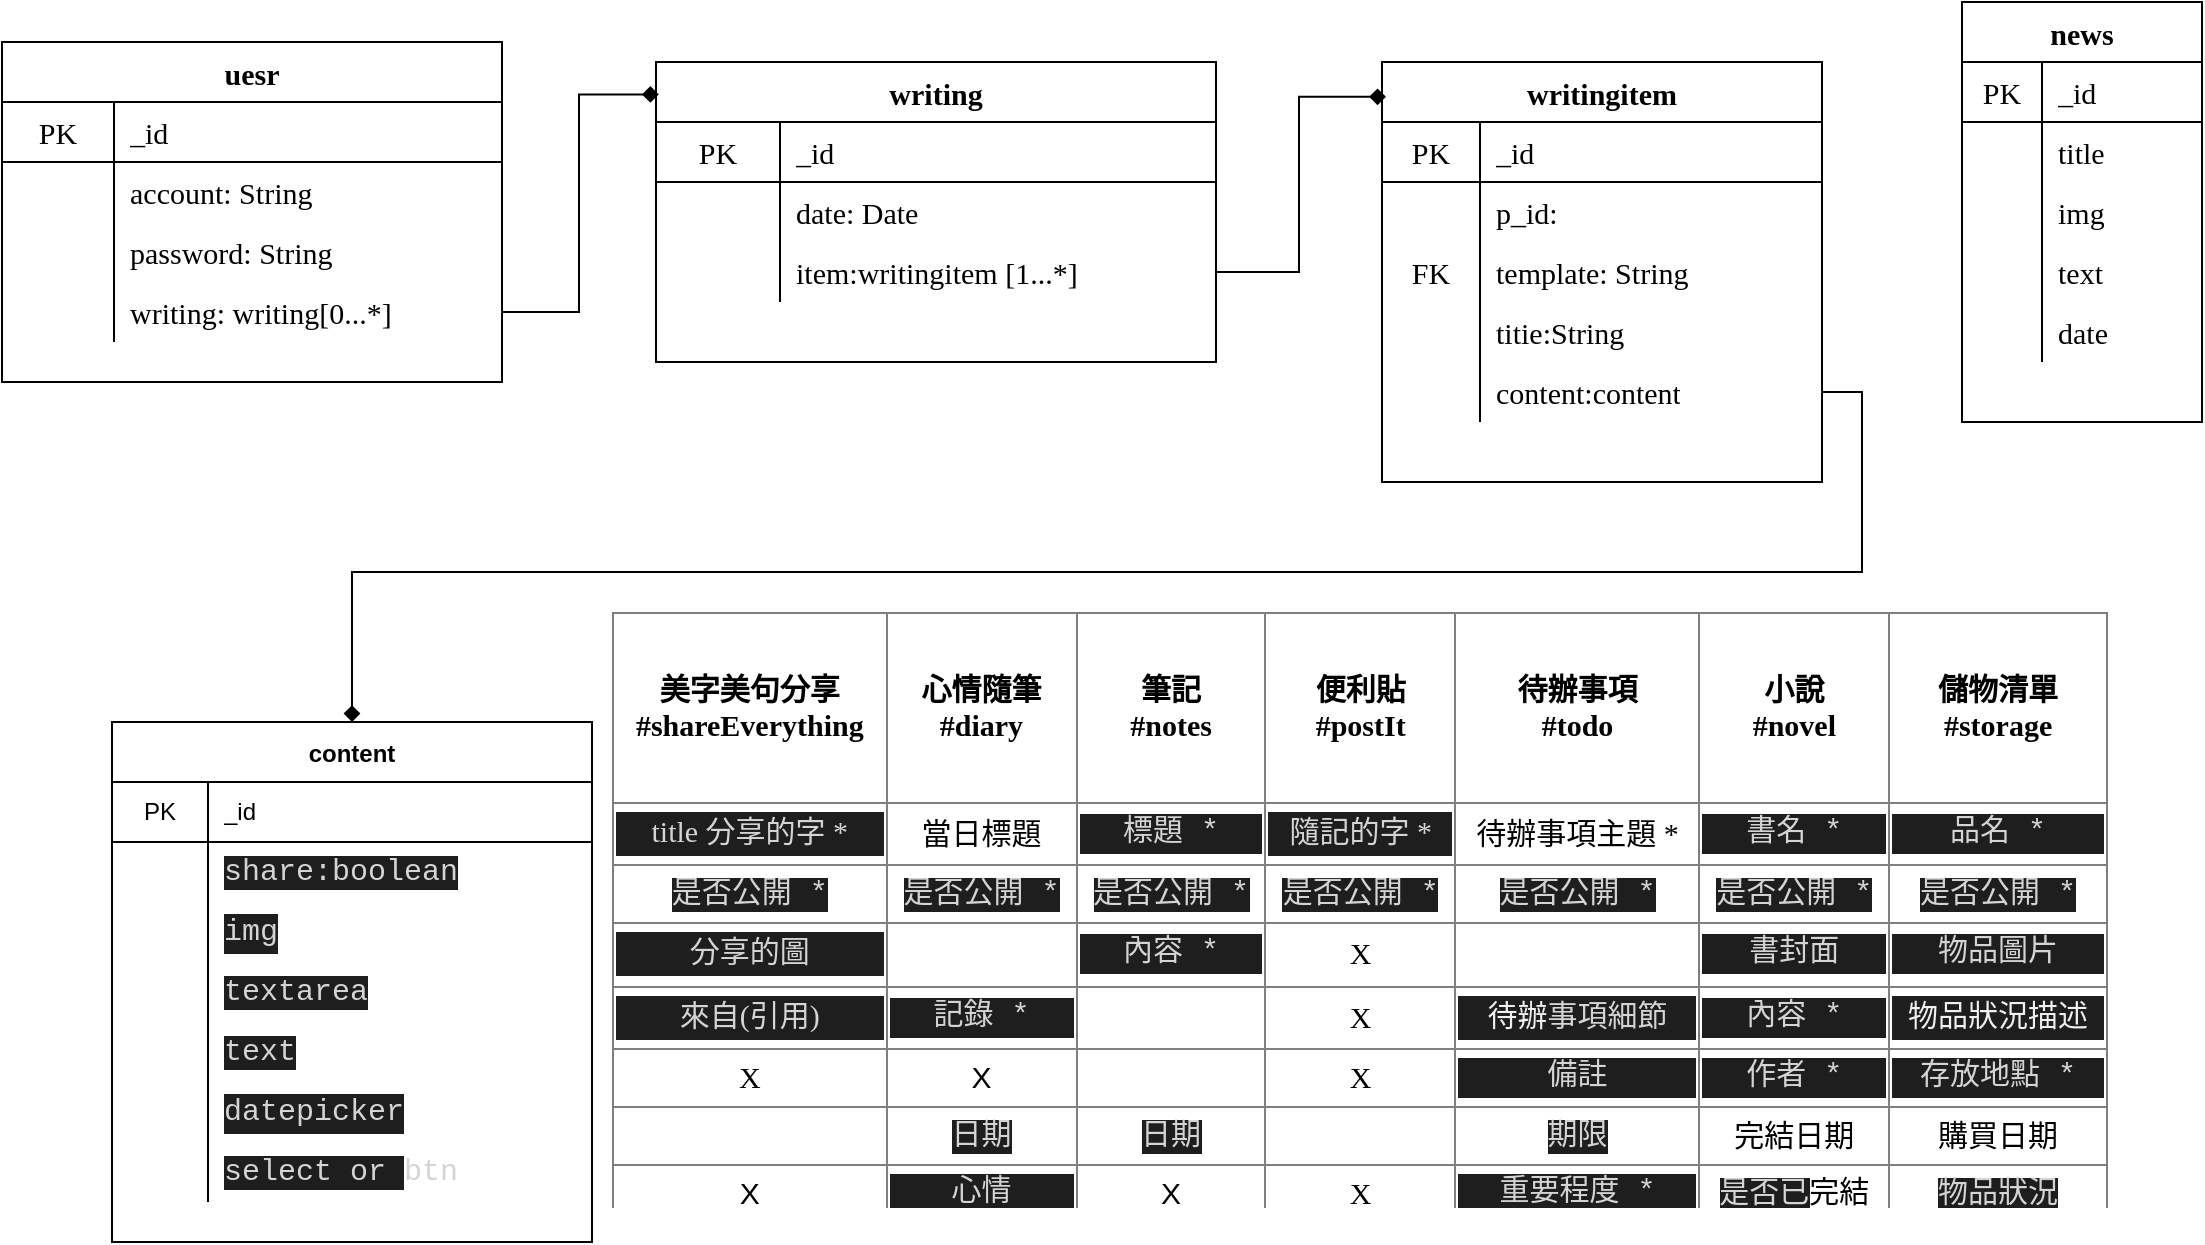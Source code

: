 <mxfile version="14.8.4" type="github"><diagram id="8VIJFU3JoXfJp88hNdMO" name="Page-1"><mxGraphModel dx="1600" dy="1213" grid="1" gridSize="10" guides="1" tooltips="1" connect="1" arrows="1" fold="1" page="1" pageScale="1" pageWidth="1169" pageHeight="827" math="0" shadow="0"><root><mxCell id="0"/><mxCell id="1" parent="0"/><mxCell id="MBYqdPuZh9vwk6nwRBUG-1" value="uesr" style="shape=table;startSize=30;container=1;collapsible=0;childLayout=tableLayout;fixedRows=1;rowLines=0;fontStyle=1;align=center;fontFamily=Verdana;fontSize=15;" vertex="1" parent="1"><mxGeometry x="35" y="130" width="250" height="170" as="geometry"/></mxCell><mxCell id="MBYqdPuZh9vwk6nwRBUG-2" value="" style="shape=partialRectangle;html=1;whiteSpace=wrap;collapsible=0;dropTarget=0;pointerEvents=0;fillColor=none;top=0;left=0;bottom=1;right=0;points=[[0,0.5],[1,0.5]];portConstraint=eastwest;fontFamily=Verdana;fontSize=15;" vertex="1" parent="MBYqdPuZh9vwk6nwRBUG-1"><mxGeometry y="30" width="250" height="30" as="geometry"/></mxCell><mxCell id="MBYqdPuZh9vwk6nwRBUG-3" value="PK" style="shape=partialRectangle;html=1;whiteSpace=wrap;connectable=0;fillColor=none;top=0;left=0;bottom=0;right=0;overflow=hidden;fontFamily=Verdana;fontSize=15;" vertex="1" parent="MBYqdPuZh9vwk6nwRBUG-2"><mxGeometry width="56" height="30" as="geometry"/></mxCell><mxCell id="MBYqdPuZh9vwk6nwRBUG-4" value="&lt;span style=&quot;text-align: center; font-size: 15px;&quot;&gt;_id&lt;/span&gt;" style="shape=partialRectangle;html=1;whiteSpace=wrap;connectable=0;fillColor=none;top=0;left=0;bottom=0;right=0;align=left;spacingLeft=6;overflow=hidden;fontFamily=Verdana;fontSize=15;" vertex="1" parent="MBYqdPuZh9vwk6nwRBUG-2"><mxGeometry x="56" width="194" height="30" as="geometry"/></mxCell><mxCell id="MBYqdPuZh9vwk6nwRBUG-5" value="" style="shape=partialRectangle;html=1;whiteSpace=wrap;collapsible=0;dropTarget=0;pointerEvents=0;fillColor=none;top=0;left=0;bottom=0;right=0;points=[[0,0.5],[1,0.5]];portConstraint=eastwest;fontFamily=Verdana;fontSize=15;" vertex="1" parent="MBYqdPuZh9vwk6nwRBUG-1"><mxGeometry y="60" width="250" height="30" as="geometry"/></mxCell><mxCell id="MBYqdPuZh9vwk6nwRBUG-6" value="" style="shape=partialRectangle;html=1;whiteSpace=wrap;connectable=0;fillColor=none;top=0;left=0;bottom=0;right=0;overflow=hidden;fontFamily=Verdana;fontSize=15;" vertex="1" parent="MBYqdPuZh9vwk6nwRBUG-5"><mxGeometry width="56" height="30" as="geometry"/></mxCell><mxCell id="MBYqdPuZh9vwk6nwRBUG-7" value="account: String" style="shape=partialRectangle;html=1;whiteSpace=wrap;connectable=0;fillColor=none;top=0;left=0;bottom=0;right=0;align=left;spacingLeft=6;overflow=hidden;fontFamily=Verdana;fontSize=15;" vertex="1" parent="MBYqdPuZh9vwk6nwRBUG-5"><mxGeometry x="56" width="194" height="30" as="geometry"/></mxCell><mxCell id="MBYqdPuZh9vwk6nwRBUG-8" value="" style="shape=partialRectangle;html=1;whiteSpace=wrap;collapsible=0;dropTarget=0;pointerEvents=0;fillColor=none;top=0;left=0;bottom=0;right=0;points=[[0,0.5],[1,0.5]];portConstraint=eastwest;fontFamily=Verdana;fontSize=15;" vertex="1" parent="MBYqdPuZh9vwk6nwRBUG-1"><mxGeometry y="90" width="250" height="30" as="geometry"/></mxCell><mxCell id="MBYqdPuZh9vwk6nwRBUG-9" value="" style="shape=partialRectangle;html=1;whiteSpace=wrap;connectable=0;fillColor=none;top=0;left=0;bottom=0;right=0;overflow=hidden;fontFamily=Verdana;fontSize=15;" vertex="1" parent="MBYqdPuZh9vwk6nwRBUG-8"><mxGeometry width="56" height="30" as="geometry"/></mxCell><mxCell id="MBYqdPuZh9vwk6nwRBUG-10" value="password: String" style="shape=partialRectangle;html=1;whiteSpace=wrap;connectable=0;fillColor=none;top=0;left=0;bottom=0;right=0;align=left;spacingLeft=6;overflow=hidden;fontFamily=Verdana;fontSize=15;" vertex="1" parent="MBYqdPuZh9vwk6nwRBUG-8"><mxGeometry x="56" width="194" height="30" as="geometry"/></mxCell><mxCell id="MBYqdPuZh9vwk6nwRBUG-11" style="shape=partialRectangle;html=1;whiteSpace=wrap;collapsible=0;dropTarget=0;pointerEvents=0;fillColor=none;top=0;left=0;bottom=0;right=0;points=[[0,0.5],[1,0.5]];portConstraint=eastwest;fontFamily=Verdana;fontSize=15;" vertex="1" parent="MBYqdPuZh9vwk6nwRBUG-1"><mxGeometry y="120" width="250" height="30" as="geometry"/></mxCell><mxCell id="MBYqdPuZh9vwk6nwRBUG-12" style="shape=partialRectangle;html=1;whiteSpace=wrap;connectable=0;fillColor=none;top=0;left=0;bottom=0;right=0;overflow=hidden;fontFamily=Verdana;fontSize=15;" vertex="1" parent="MBYqdPuZh9vwk6nwRBUG-11"><mxGeometry width="56" height="30" as="geometry"/></mxCell><mxCell id="MBYqdPuZh9vwk6nwRBUG-13" value="writing:&amp;nbsp;writing[0...*]" style="shape=partialRectangle;html=1;whiteSpace=wrap;connectable=0;fillColor=none;top=0;left=0;bottom=0;right=0;align=left;spacingLeft=6;overflow=hidden;fontFamily=Verdana;fontSize=15;" vertex="1" parent="MBYqdPuZh9vwk6nwRBUG-11"><mxGeometry x="56" width="194" height="30" as="geometry"/></mxCell><mxCell id="MBYqdPuZh9vwk6nwRBUG-14" value="news" style="shape=table;startSize=30;container=1;collapsible=0;childLayout=tableLayout;fixedRows=1;rowLines=0;fontStyle=1;align=center;fontFamily=Verdana;fontSize=15;" vertex="1" parent="1"><mxGeometry x="1015" y="110" width="120" height="210" as="geometry"/></mxCell><mxCell id="MBYqdPuZh9vwk6nwRBUG-15" value="" style="shape=partialRectangle;html=1;whiteSpace=wrap;collapsible=0;dropTarget=0;pointerEvents=0;fillColor=none;top=0;left=0;bottom=1;right=0;points=[[0,0.5],[1,0.5]];portConstraint=eastwest;fontFamily=Verdana;fontSize=15;" vertex="1" parent="MBYqdPuZh9vwk6nwRBUG-14"><mxGeometry y="30" width="120" height="30" as="geometry"/></mxCell><mxCell id="MBYqdPuZh9vwk6nwRBUG-16" value="PK" style="shape=partialRectangle;html=1;whiteSpace=wrap;connectable=0;fillColor=none;top=0;left=0;bottom=0;right=0;overflow=hidden;fontFamily=Verdana;fontSize=15;" vertex="1" parent="MBYqdPuZh9vwk6nwRBUG-15"><mxGeometry width="40" height="30" as="geometry"/></mxCell><mxCell id="MBYqdPuZh9vwk6nwRBUG-17" value="&lt;span style=&quot;text-align: center&quot;&gt;_id&lt;/span&gt;" style="shape=partialRectangle;html=1;whiteSpace=wrap;connectable=0;fillColor=none;top=0;left=0;bottom=0;right=0;align=left;spacingLeft=6;overflow=hidden;fontFamily=Verdana;fontSize=15;" vertex="1" parent="MBYqdPuZh9vwk6nwRBUG-15"><mxGeometry x="40" width="80" height="30" as="geometry"/></mxCell><mxCell id="MBYqdPuZh9vwk6nwRBUG-18" value="" style="shape=partialRectangle;html=1;whiteSpace=wrap;collapsible=0;dropTarget=0;pointerEvents=0;fillColor=none;top=0;left=0;bottom=0;right=0;points=[[0,0.5],[1,0.5]];portConstraint=eastwest;fontFamily=Verdana;fontSize=15;" vertex="1" parent="MBYqdPuZh9vwk6nwRBUG-14"><mxGeometry y="60" width="120" height="30" as="geometry"/></mxCell><mxCell id="MBYqdPuZh9vwk6nwRBUG-19" value="" style="shape=partialRectangle;html=1;whiteSpace=wrap;connectable=0;fillColor=none;top=0;left=0;bottom=0;right=0;overflow=hidden;fontFamily=Verdana;fontSize=15;" vertex="1" parent="MBYqdPuZh9vwk6nwRBUG-18"><mxGeometry width="40" height="30" as="geometry"/></mxCell><mxCell id="MBYqdPuZh9vwk6nwRBUG-20" value="title" style="shape=partialRectangle;html=1;whiteSpace=wrap;connectable=0;fillColor=none;top=0;left=0;bottom=0;right=0;align=left;spacingLeft=6;overflow=hidden;fontFamily=Verdana;fontSize=15;" vertex="1" parent="MBYqdPuZh9vwk6nwRBUG-18"><mxGeometry x="40" width="80" height="30" as="geometry"/></mxCell><mxCell id="MBYqdPuZh9vwk6nwRBUG-21" value="" style="shape=partialRectangle;html=1;whiteSpace=wrap;collapsible=0;dropTarget=0;pointerEvents=0;fillColor=none;top=0;left=0;bottom=0;right=0;points=[[0,0.5],[1,0.5]];portConstraint=eastwest;fontFamily=Verdana;fontSize=15;" vertex="1" parent="MBYqdPuZh9vwk6nwRBUG-14"><mxGeometry y="90" width="120" height="30" as="geometry"/></mxCell><mxCell id="MBYqdPuZh9vwk6nwRBUG-22" value="" style="shape=partialRectangle;html=1;whiteSpace=wrap;connectable=0;fillColor=none;top=0;left=0;bottom=0;right=0;overflow=hidden;fontFamily=Verdana;fontSize=15;" vertex="1" parent="MBYqdPuZh9vwk6nwRBUG-21"><mxGeometry width="40" height="30" as="geometry"/></mxCell><mxCell id="MBYqdPuZh9vwk6nwRBUG-23" value="img" style="shape=partialRectangle;html=1;whiteSpace=wrap;connectable=0;fillColor=none;top=0;left=0;bottom=0;right=0;align=left;spacingLeft=6;overflow=hidden;fontFamily=Verdana;fontSize=15;" vertex="1" parent="MBYqdPuZh9vwk6nwRBUG-21"><mxGeometry x="40" width="80" height="30" as="geometry"/></mxCell><mxCell id="MBYqdPuZh9vwk6nwRBUG-24" style="shape=partialRectangle;html=1;whiteSpace=wrap;collapsible=0;dropTarget=0;pointerEvents=0;fillColor=none;top=0;left=0;bottom=0;right=0;points=[[0,0.5],[1,0.5]];portConstraint=eastwest;fontFamily=Verdana;fontSize=15;" vertex="1" parent="MBYqdPuZh9vwk6nwRBUG-14"><mxGeometry y="120" width="120" height="30" as="geometry"/></mxCell><mxCell id="MBYqdPuZh9vwk6nwRBUG-25" style="shape=partialRectangle;html=1;whiteSpace=wrap;connectable=0;fillColor=none;top=0;left=0;bottom=0;right=0;overflow=hidden;fontFamily=Verdana;fontSize=15;" vertex="1" parent="MBYqdPuZh9vwk6nwRBUG-24"><mxGeometry width="40" height="30" as="geometry"/></mxCell><mxCell id="MBYqdPuZh9vwk6nwRBUG-26" value="text" style="shape=partialRectangle;html=1;whiteSpace=wrap;connectable=0;fillColor=none;top=0;left=0;bottom=0;right=0;align=left;spacingLeft=6;overflow=hidden;fontFamily=Verdana;fontSize=15;" vertex="1" parent="MBYqdPuZh9vwk6nwRBUG-24"><mxGeometry x="40" width="80" height="30" as="geometry"/></mxCell><mxCell id="MBYqdPuZh9vwk6nwRBUG-27" style="shape=partialRectangle;html=1;whiteSpace=wrap;collapsible=0;dropTarget=0;pointerEvents=0;fillColor=none;top=0;left=0;bottom=0;right=0;points=[[0,0.5],[1,0.5]];portConstraint=eastwest;fontFamily=Verdana;fontSize=15;" vertex="1" parent="MBYqdPuZh9vwk6nwRBUG-14"><mxGeometry y="150" width="120" height="30" as="geometry"/></mxCell><mxCell id="MBYqdPuZh9vwk6nwRBUG-28" style="shape=partialRectangle;html=1;whiteSpace=wrap;connectable=0;fillColor=none;top=0;left=0;bottom=0;right=0;overflow=hidden;fontFamily=Verdana;fontSize=15;" vertex="1" parent="MBYqdPuZh9vwk6nwRBUG-27"><mxGeometry width="40" height="30" as="geometry"/></mxCell><mxCell id="MBYqdPuZh9vwk6nwRBUG-29" value="date" style="shape=partialRectangle;html=1;whiteSpace=wrap;connectable=0;fillColor=none;top=0;left=0;bottom=0;right=0;align=left;spacingLeft=6;overflow=hidden;fontFamily=Verdana;fontSize=15;" vertex="1" parent="MBYqdPuZh9vwk6nwRBUG-27"><mxGeometry x="40" width="80" height="30" as="geometry"/></mxCell><mxCell id="MBYqdPuZh9vwk6nwRBUG-30" value="writing" style="shape=table;startSize=30;container=1;collapsible=0;childLayout=tableLayout;fixedRows=1;rowLines=0;fontStyle=1;align=center;fontFamily=Verdana;fontSize=15;" vertex="1" parent="1"><mxGeometry x="362" y="140" width="280" height="150" as="geometry"/></mxCell><mxCell id="MBYqdPuZh9vwk6nwRBUG-31" value="" style="shape=partialRectangle;html=1;whiteSpace=wrap;collapsible=0;dropTarget=0;pointerEvents=0;fillColor=none;top=0;left=0;bottom=1;right=0;points=[[0,0.5],[1,0.5]];portConstraint=eastwest;fontFamily=Verdana;fontSize=15;" vertex="1" parent="MBYqdPuZh9vwk6nwRBUG-30"><mxGeometry y="30" width="280" height="30" as="geometry"/></mxCell><mxCell id="MBYqdPuZh9vwk6nwRBUG-32" value="PK" style="shape=partialRectangle;html=1;whiteSpace=wrap;connectable=0;fillColor=none;top=0;left=0;bottom=0;right=0;overflow=hidden;fontFamily=Verdana;fontSize=15;" vertex="1" parent="MBYqdPuZh9vwk6nwRBUG-31"><mxGeometry width="62" height="30" as="geometry"/></mxCell><mxCell id="MBYqdPuZh9vwk6nwRBUG-33" value="_id" style="shape=partialRectangle;html=1;whiteSpace=wrap;connectable=0;fillColor=none;top=0;left=0;bottom=0;right=0;align=left;spacingLeft=6;overflow=hidden;fontFamily=Verdana;fontSize=15;" vertex="1" parent="MBYqdPuZh9vwk6nwRBUG-31"><mxGeometry x="62" width="218" height="30" as="geometry"/></mxCell><mxCell id="MBYqdPuZh9vwk6nwRBUG-34" value="" style="shape=partialRectangle;html=1;whiteSpace=wrap;collapsible=0;dropTarget=0;pointerEvents=0;fillColor=none;top=0;left=0;bottom=0;right=0;points=[[0,0.5],[1,0.5]];portConstraint=eastwest;fontFamily=Verdana;fontSize=15;" vertex="1" parent="MBYqdPuZh9vwk6nwRBUG-30"><mxGeometry y="60" width="280" height="30" as="geometry"/></mxCell><mxCell id="MBYqdPuZh9vwk6nwRBUG-35" value="" style="shape=partialRectangle;html=1;whiteSpace=wrap;connectable=0;fillColor=none;top=0;left=0;bottom=0;right=0;overflow=hidden;fontFamily=Verdana;fontSize=15;" vertex="1" parent="MBYqdPuZh9vwk6nwRBUG-34"><mxGeometry width="62" height="30" as="geometry"/></mxCell><mxCell id="MBYqdPuZh9vwk6nwRBUG-36" value="date: Date" style="shape=partialRectangle;html=1;whiteSpace=wrap;connectable=0;fillColor=none;top=0;left=0;bottom=0;right=0;align=left;spacingLeft=6;overflow=hidden;fontFamily=Verdana;fontSize=15;" vertex="1" parent="MBYqdPuZh9vwk6nwRBUG-34"><mxGeometry x="62" width="218" height="30" as="geometry"/></mxCell><mxCell id="MBYqdPuZh9vwk6nwRBUG-37" value="" style="shape=partialRectangle;html=1;whiteSpace=wrap;collapsible=0;dropTarget=0;pointerEvents=0;fillColor=none;top=0;left=0;bottom=0;right=0;points=[[0,0.5],[1,0.5]];portConstraint=eastwest;fontFamily=Verdana;fontSize=15;" vertex="1" parent="MBYqdPuZh9vwk6nwRBUG-30"><mxGeometry y="90" width="280" height="30" as="geometry"/></mxCell><mxCell id="MBYqdPuZh9vwk6nwRBUG-38" value="" style="shape=partialRectangle;html=1;whiteSpace=wrap;connectable=0;fillColor=none;top=0;left=0;bottom=0;right=0;overflow=hidden;fontFamily=Verdana;fontSize=15;" vertex="1" parent="MBYqdPuZh9vwk6nwRBUG-37"><mxGeometry width="62" height="30" as="geometry"/></mxCell><mxCell id="MBYqdPuZh9vwk6nwRBUG-39" value="item:writingitem [1...*]" style="shape=partialRectangle;html=1;whiteSpace=wrap;connectable=0;fillColor=none;top=0;left=0;bottom=0;right=0;align=left;spacingLeft=6;overflow=hidden;fontFamily=Verdana;fontSize=15;" vertex="1" parent="MBYqdPuZh9vwk6nwRBUG-37"><mxGeometry x="62" width="218" height="30" as="geometry"/></mxCell><mxCell id="MBYqdPuZh9vwk6nwRBUG-40" value="writingitem" style="shape=table;startSize=30;container=1;collapsible=0;childLayout=tableLayout;fixedRows=1;rowLines=0;fontStyle=1;align=center;fontFamily=Verdana;fontSize=15;" vertex="1" parent="1"><mxGeometry x="725" y="140" width="220" height="210" as="geometry"/></mxCell><mxCell id="MBYqdPuZh9vwk6nwRBUG-41" value="" style="shape=partialRectangle;html=1;whiteSpace=wrap;collapsible=0;dropTarget=0;pointerEvents=0;fillColor=none;top=0;left=0;bottom=1;right=0;points=[[0,0.5],[1,0.5]];portConstraint=eastwest;fontFamily=Verdana;fontSize=15;" vertex="1" parent="MBYqdPuZh9vwk6nwRBUG-40"><mxGeometry y="30" width="220" height="30" as="geometry"/></mxCell><mxCell id="MBYqdPuZh9vwk6nwRBUG-42" value="PK" style="shape=partialRectangle;html=1;whiteSpace=wrap;connectable=0;fillColor=none;top=0;left=0;bottom=0;right=0;overflow=hidden;fontFamily=Verdana;fontSize=15;" vertex="1" parent="MBYqdPuZh9vwk6nwRBUG-41"><mxGeometry width="49" height="30" as="geometry"/></mxCell><mxCell id="MBYqdPuZh9vwk6nwRBUG-43" value="_id" style="shape=partialRectangle;html=1;whiteSpace=wrap;connectable=0;fillColor=none;top=0;left=0;bottom=0;right=0;align=left;spacingLeft=6;overflow=hidden;fontFamily=Verdana;fontSize=15;" vertex="1" parent="MBYqdPuZh9vwk6nwRBUG-41"><mxGeometry x="49" width="171" height="30" as="geometry"/></mxCell><mxCell id="MBYqdPuZh9vwk6nwRBUG-44" style="shape=partialRectangle;html=1;whiteSpace=wrap;collapsible=0;dropTarget=0;pointerEvents=0;fillColor=none;top=0;left=0;bottom=0;right=0;points=[[0,0.5],[1,0.5]];portConstraint=eastwest;fontFamily=Verdana;fontSize=15;" vertex="1" parent="MBYqdPuZh9vwk6nwRBUG-40"><mxGeometry y="60" width="220" height="30" as="geometry"/></mxCell><mxCell id="MBYqdPuZh9vwk6nwRBUG-45" style="shape=partialRectangle;html=1;whiteSpace=wrap;connectable=0;fillColor=none;top=0;left=0;bottom=0;right=0;overflow=hidden;fontFamily=Verdana;fontSize=15;" vertex="1" parent="MBYqdPuZh9vwk6nwRBUG-44"><mxGeometry width="49" height="30" as="geometry"/></mxCell><mxCell id="MBYqdPuZh9vwk6nwRBUG-46" value="p_id:" style="shape=partialRectangle;html=1;whiteSpace=wrap;connectable=0;fillColor=none;top=0;left=0;bottom=0;right=0;align=left;spacingLeft=6;overflow=hidden;fontFamily=Verdana;fontSize=15;" vertex="1" parent="MBYqdPuZh9vwk6nwRBUG-44"><mxGeometry x="49" width="171" height="30" as="geometry"/></mxCell><mxCell id="MBYqdPuZh9vwk6nwRBUG-47" value="" style="shape=partialRectangle;html=1;whiteSpace=wrap;collapsible=0;dropTarget=0;pointerEvents=0;fillColor=none;top=0;left=0;bottom=0;right=0;points=[[0,0.5],[1,0.5]];portConstraint=eastwest;fontFamily=Verdana;fontSize=15;" vertex="1" parent="MBYqdPuZh9vwk6nwRBUG-40"><mxGeometry y="90" width="220" height="30" as="geometry"/></mxCell><mxCell id="MBYqdPuZh9vwk6nwRBUG-48" value="&lt;span&gt;FK&lt;/span&gt;" style="shape=partialRectangle;html=1;whiteSpace=wrap;connectable=0;fillColor=none;top=0;left=0;bottom=0;right=0;overflow=hidden;fontFamily=Verdana;fontSize=15;" vertex="1" parent="MBYqdPuZh9vwk6nwRBUG-47"><mxGeometry width="49" height="30" as="geometry"/></mxCell><mxCell id="MBYqdPuZh9vwk6nwRBUG-49" value="&lt;span style=&quot;font-size: 15px;&quot;&gt;template: String&lt;/span&gt;" style="shape=partialRectangle;html=1;whiteSpace=wrap;connectable=0;fillColor=none;top=0;left=0;bottom=0;right=0;align=left;spacingLeft=6;overflow=hidden;fontFamily=Verdana;fontSize=15;" vertex="1" parent="MBYqdPuZh9vwk6nwRBUG-47"><mxGeometry x="49" width="171" height="30" as="geometry"/></mxCell><mxCell id="MBYqdPuZh9vwk6nwRBUG-50" value="" style="shape=partialRectangle;html=1;whiteSpace=wrap;collapsible=0;dropTarget=0;pointerEvents=0;fillColor=none;top=0;left=0;bottom=0;right=0;points=[[0,0.5],[1,0.5]];portConstraint=eastwest;fontFamily=Verdana;fontSize=15;" vertex="1" parent="MBYqdPuZh9vwk6nwRBUG-40"><mxGeometry y="120" width="220" height="30" as="geometry"/></mxCell><mxCell id="MBYqdPuZh9vwk6nwRBUG-51" value="" style="shape=partialRectangle;html=1;whiteSpace=wrap;connectable=0;fillColor=none;top=0;left=0;bottom=0;right=0;overflow=hidden;fontFamily=Verdana;fontSize=15;" vertex="1" parent="MBYqdPuZh9vwk6nwRBUG-50"><mxGeometry width="49" height="30" as="geometry"/></mxCell><mxCell id="MBYqdPuZh9vwk6nwRBUG-52" value="titie:String" style="shape=partialRectangle;html=1;whiteSpace=wrap;connectable=0;fillColor=none;top=0;left=0;bottom=0;right=0;align=left;spacingLeft=6;overflow=hidden;fontFamily=Verdana;fontSize=15;" vertex="1" parent="MBYqdPuZh9vwk6nwRBUG-50"><mxGeometry x="49" width="171" height="30" as="geometry"/></mxCell><mxCell id="MBYqdPuZh9vwk6nwRBUG-53" style="shape=partialRectangle;html=1;whiteSpace=wrap;collapsible=0;dropTarget=0;pointerEvents=0;fillColor=none;top=0;left=0;bottom=0;right=0;points=[[0,0.5],[1,0.5]];portConstraint=eastwest;fontFamily=Verdana;fontSize=15;" vertex="1" parent="MBYqdPuZh9vwk6nwRBUG-40"><mxGeometry y="150" width="220" height="30" as="geometry"/></mxCell><mxCell id="MBYqdPuZh9vwk6nwRBUG-54" style="shape=partialRectangle;html=1;whiteSpace=wrap;connectable=0;fillColor=none;top=0;left=0;bottom=0;right=0;overflow=hidden;fontFamily=Verdana;fontSize=15;" vertex="1" parent="MBYqdPuZh9vwk6nwRBUG-53"><mxGeometry width="49" height="30" as="geometry"/></mxCell><mxCell id="MBYqdPuZh9vwk6nwRBUG-55" value="&lt;span style=&quot;font-size: 15px;&quot;&gt;content:content&lt;br style=&quot;font-size: 15px;&quot;&gt;&lt;/span&gt;" style="shape=partialRectangle;html=1;whiteSpace=wrap;connectable=0;fillColor=none;top=0;left=0;bottom=0;right=0;align=left;spacingLeft=6;overflow=hidden;fontFamily=Verdana;fontSize=15;" vertex="1" parent="MBYqdPuZh9vwk6nwRBUG-53"><mxGeometry x="49" width="171" height="30" as="geometry"/></mxCell><mxCell id="MBYqdPuZh9vwk6nwRBUG-56" value="content" style="shape=table;startSize=30;container=1;collapsible=0;childLayout=tableLayout;fixedRows=1;rowLines=0;fontStyle=1;align=center;" vertex="1" parent="1"><mxGeometry x="90" y="470" width="240" height="260" as="geometry"/></mxCell><mxCell id="MBYqdPuZh9vwk6nwRBUG-57" value="" style="shape=partialRectangle;html=1;whiteSpace=wrap;collapsible=0;dropTarget=0;pointerEvents=0;fillColor=none;top=0;left=0;bottom=1;right=0;points=[[0,0.5],[1,0.5]];portConstraint=eastwest;" vertex="1" parent="MBYqdPuZh9vwk6nwRBUG-56"><mxGeometry y="30" width="240" height="30" as="geometry"/></mxCell><mxCell id="MBYqdPuZh9vwk6nwRBUG-58" value="PK" style="shape=partialRectangle;html=1;whiteSpace=wrap;connectable=0;fillColor=none;top=0;left=0;bottom=0;right=0;overflow=hidden;" vertex="1" parent="MBYqdPuZh9vwk6nwRBUG-57"><mxGeometry width="48" height="30" as="geometry"/></mxCell><mxCell id="MBYqdPuZh9vwk6nwRBUG-59" value="_id" style="shape=partialRectangle;html=1;whiteSpace=wrap;connectable=0;fillColor=none;top=0;left=0;bottom=0;right=0;align=left;spacingLeft=6;overflow=hidden;" vertex="1" parent="MBYqdPuZh9vwk6nwRBUG-57"><mxGeometry x="48" width="192" height="30" as="geometry"/></mxCell><mxCell id="MBYqdPuZh9vwk6nwRBUG-60" style="shape=partialRectangle;html=1;whiteSpace=wrap;collapsible=0;dropTarget=0;pointerEvents=0;fillColor=none;top=0;left=0;bottom=0;right=0;points=[[0,0.5],[1,0.5]];portConstraint=eastwest;" vertex="1" parent="MBYqdPuZh9vwk6nwRBUG-56"><mxGeometry y="60" width="240" height="30" as="geometry"/></mxCell><mxCell id="MBYqdPuZh9vwk6nwRBUG-61" style="shape=partialRectangle;html=1;whiteSpace=wrap;connectable=0;fillColor=none;top=0;left=0;bottom=0;right=0;overflow=hidden;" vertex="1" parent="MBYqdPuZh9vwk6nwRBUG-60"><mxGeometry width="48" height="30" as="geometry"/></mxCell><mxCell id="MBYqdPuZh9vwk6nwRBUG-62" value="&lt;font color=&quot;#d4d4d4&quot; face=&quot;consolas, courier new, monospace&quot; style=&quot;color: rgb(212 , 212 , 212) ; font-family: &amp;#34;consolas&amp;#34; , &amp;#34;courier new&amp;#34; , monospace ; font-style: normal ; font-weight: 400 ; letter-spacing: normal ; text-align: left ; text-indent: 0px ; text-transform: none ; word-spacing: 0px ; font-size: 12px ; background-color: rgb(42 , 42 , 42)&quot;&gt;&lt;span style=&quot;font-size: 15px ; background-color: rgb(30 , 30 , 30)&quot;&gt;share&lt;/span&gt;&lt;/font&gt;&lt;span style=&quot;color: rgb(212 , 212 , 212) ; font-family: &amp;#34;consolas&amp;#34; , &amp;#34;courier new&amp;#34; , monospace ; font-size: 15px ; font-style: normal ; font-weight: 400 ; letter-spacing: normal ; text-align: left ; text-indent: 0px ; text-transform: none ; word-spacing: 0px ; background-color: rgb(30 , 30 , 30) ; display: inline ; float: none&quot;&gt;:boolean&lt;/span&gt;" style="shape=partialRectangle;html=1;whiteSpace=wrap;connectable=0;fillColor=none;top=0;left=0;bottom=0;right=0;align=left;spacingLeft=6;overflow=hidden;" vertex="1" parent="MBYqdPuZh9vwk6nwRBUG-60"><mxGeometry x="48" width="192" height="30" as="geometry"/></mxCell><mxCell id="MBYqdPuZh9vwk6nwRBUG-63" value="" style="shape=partialRectangle;html=1;whiteSpace=wrap;collapsible=0;dropTarget=0;pointerEvents=0;fillColor=none;top=0;left=0;bottom=0;right=0;points=[[0,0.5],[1,0.5]];portConstraint=eastwest;" vertex="1" parent="MBYqdPuZh9vwk6nwRBUG-56"><mxGeometry y="90" width="240" height="30" as="geometry"/></mxCell><mxCell id="MBYqdPuZh9vwk6nwRBUG-64" value="" style="shape=partialRectangle;html=1;whiteSpace=wrap;connectable=0;fillColor=none;top=0;left=0;bottom=0;right=0;overflow=hidden;" vertex="1" parent="MBYqdPuZh9vwk6nwRBUG-63"><mxGeometry width="48" height="30" as="geometry"/></mxCell><mxCell id="MBYqdPuZh9vwk6nwRBUG-65" value="&lt;div style=&quot;color: rgb(212 , 212 , 212) ; background-color: rgb(30 , 30 , 30) ; font-family: &amp;#34;consolas&amp;#34; , &amp;#34;courier new&amp;#34; , monospace ; font-size: 15px ; line-height: 20px&quot;&gt;&lt;div style=&quot;font-family: &amp;#34;consolas&amp;#34; , &amp;#34;courier new&amp;#34; , monospace ; line-height: 20px&quot;&gt;img&lt;/div&gt;&lt;/div&gt;" style="shape=partialRectangle;html=1;whiteSpace=wrap;connectable=0;fillColor=none;top=0;left=0;bottom=0;right=0;align=left;spacingLeft=6;overflow=hidden;" vertex="1" parent="MBYqdPuZh9vwk6nwRBUG-63"><mxGeometry x="48" width="192" height="30" as="geometry"/></mxCell><mxCell id="MBYqdPuZh9vwk6nwRBUG-66" value="" style="shape=partialRectangle;html=1;whiteSpace=wrap;collapsible=0;dropTarget=0;pointerEvents=0;fillColor=none;top=0;left=0;bottom=0;right=0;points=[[0,0.5],[1,0.5]];portConstraint=eastwest;" vertex="1" parent="MBYqdPuZh9vwk6nwRBUG-56"><mxGeometry y="120" width="240" height="30" as="geometry"/></mxCell><mxCell id="MBYqdPuZh9vwk6nwRBUG-67" value="" style="shape=partialRectangle;html=1;whiteSpace=wrap;connectable=0;fillColor=none;top=0;left=0;bottom=0;right=0;overflow=hidden;" vertex="1" parent="MBYqdPuZh9vwk6nwRBUG-66"><mxGeometry width="48" height="30" as="geometry"/></mxCell><mxCell id="MBYqdPuZh9vwk6nwRBUG-68" value="&lt;span style=&quot;color: rgb(212 , 212 , 212) ; font-family: &amp;#34;consolas&amp;#34; , &amp;#34;courier new&amp;#34; , monospace ; font-size: 15px ; background-color: rgb(30 , 30 , 30)&quot;&gt;textarea&lt;/span&gt;&lt;span style=&quot;color: rgb(212 , 212 , 212) ; font-family: &amp;#34;consolas&amp;#34; , &amp;#34;courier new&amp;#34; , monospace ; font-size: 15px ; background-color: rgb(30 , 30 , 30)&quot;&gt;&lt;br&gt;&lt;/span&gt;" style="shape=partialRectangle;html=1;whiteSpace=wrap;connectable=0;fillColor=none;top=0;left=0;bottom=0;right=0;align=left;spacingLeft=6;overflow=hidden;" vertex="1" parent="MBYqdPuZh9vwk6nwRBUG-66"><mxGeometry x="48" width="192" height="30" as="geometry"/></mxCell><mxCell id="MBYqdPuZh9vwk6nwRBUG-69" style="shape=partialRectangle;html=1;whiteSpace=wrap;collapsible=0;dropTarget=0;pointerEvents=0;fillColor=none;top=0;left=0;bottom=0;right=0;points=[[0,0.5],[1,0.5]];portConstraint=eastwest;" vertex="1" parent="MBYqdPuZh9vwk6nwRBUG-56"><mxGeometry y="150" width="240" height="30" as="geometry"/></mxCell><mxCell id="MBYqdPuZh9vwk6nwRBUG-70" style="shape=partialRectangle;html=1;whiteSpace=wrap;connectable=0;fillColor=none;top=0;left=0;bottom=0;right=0;overflow=hidden;" vertex="1" parent="MBYqdPuZh9vwk6nwRBUG-69"><mxGeometry width="48" height="30" as="geometry"/></mxCell><mxCell id="MBYqdPuZh9vwk6nwRBUG-71" value="&lt;span style=&quot;color: rgb(212 , 212 , 212) ; font-family: &amp;#34;consolas&amp;#34; , &amp;#34;courier new&amp;#34; , monospace ; font-size: 15px ; background-color: rgb(30 , 30 , 30)&quot;&gt;text&lt;/span&gt;" style="shape=partialRectangle;html=1;whiteSpace=wrap;connectable=0;fillColor=none;top=0;left=0;bottom=0;right=0;align=left;spacingLeft=6;overflow=hidden;" vertex="1" parent="MBYqdPuZh9vwk6nwRBUG-69"><mxGeometry x="48" width="192" height="30" as="geometry"/></mxCell><mxCell id="MBYqdPuZh9vwk6nwRBUG-72" style="shape=partialRectangle;html=1;whiteSpace=wrap;collapsible=0;dropTarget=0;pointerEvents=0;fillColor=none;top=0;left=0;bottom=0;right=0;points=[[0,0.5],[1,0.5]];portConstraint=eastwest;" vertex="1" parent="MBYqdPuZh9vwk6nwRBUG-56"><mxGeometry y="180" width="240" height="30" as="geometry"/></mxCell><mxCell id="MBYqdPuZh9vwk6nwRBUG-73" style="shape=partialRectangle;html=1;whiteSpace=wrap;connectable=0;fillColor=none;top=0;left=0;bottom=0;right=0;overflow=hidden;" vertex="1" parent="MBYqdPuZh9vwk6nwRBUG-72"><mxGeometry width="48" height="30" as="geometry"/></mxCell><mxCell id="MBYqdPuZh9vwk6nwRBUG-74" value="&lt;div style=&quot;color: rgb(212 , 212 , 212) ; background-color: rgb(30 , 30 , 30) ; font-family: &amp;#34;consolas&amp;#34; , &amp;#34;courier new&amp;#34; , monospace ; font-size: 15px ; line-height: 20px&quot;&gt;datepicker&lt;br&gt;&lt;/div&gt;" style="shape=partialRectangle;html=1;whiteSpace=wrap;connectable=0;fillColor=none;top=0;left=0;bottom=0;right=0;align=left;spacingLeft=6;overflow=hidden;" vertex="1" parent="MBYqdPuZh9vwk6nwRBUG-72"><mxGeometry x="48" width="192" height="30" as="geometry"/></mxCell><mxCell id="MBYqdPuZh9vwk6nwRBUG-75" style="shape=partialRectangle;html=1;whiteSpace=wrap;collapsible=0;dropTarget=0;pointerEvents=0;fillColor=none;top=0;left=0;bottom=0;right=0;points=[[0,0.5],[1,0.5]];portConstraint=eastwest;" vertex="1" parent="MBYqdPuZh9vwk6nwRBUG-56"><mxGeometry y="210" width="240" height="30" as="geometry"/></mxCell><mxCell id="MBYqdPuZh9vwk6nwRBUG-76" style="shape=partialRectangle;html=1;whiteSpace=wrap;connectable=0;fillColor=none;top=0;left=0;bottom=0;right=0;overflow=hidden;" vertex="1" parent="MBYqdPuZh9vwk6nwRBUG-75"><mxGeometry width="48" height="30" as="geometry"/></mxCell><mxCell id="MBYqdPuZh9vwk6nwRBUG-77" value="&lt;div style=&quot;color: rgb(212 , 212 , 212) ; background-color: rgb(30 , 30 , 30) ; font-family: &amp;#34;consolas&amp;#34; , &amp;#34;courier new&amp;#34; , monospace ; font-size: 15px ; line-height: 20px&quot;&gt;&lt;/div&gt;&lt;span style=&quot;color: rgb(212 , 212 , 212) ; font-family: &amp;#34;consolas&amp;#34; , &amp;#34;courier new&amp;#34; , monospace ; font-size: 15px ; background-color: rgb(30 , 30 , 30)&quot;&gt;select or&amp;nbsp;&lt;/span&gt;&lt;span style=&quot;color: rgb(212 , 212 , 212) ; font-family: &amp;#34;consolas&amp;#34; , &amp;#34;courier new&amp;#34; , monospace ; font-size: 15px&quot;&gt;btn&lt;/span&gt;" style="shape=partialRectangle;html=1;whiteSpace=wrap;connectable=0;fillColor=none;top=0;left=0;bottom=0;right=0;align=left;spacingLeft=6;overflow=hidden;" vertex="1" parent="MBYqdPuZh9vwk6nwRBUG-75"><mxGeometry x="48" width="192" height="30" as="geometry"/></mxCell><mxCell id="MBYqdPuZh9vwk6nwRBUG-78" value="&lt;p style=&quot;line-height: 120%&quot;&gt;&lt;/p&gt;&lt;table border=&quot;1&quot; width=&quot;100%&quot; style=&quot;text-align: center ; width: 100% ; height: 100% ; border-collapse: collapse&quot;&gt;&lt;tbody style=&quot;font-size: 15px&quot;&gt;&lt;tr&gt;&lt;td&gt;&lt;div style=&quot;text-align: center&quot;&gt;&lt;span style=&quot;font-weight: 700&quot;&gt;&lt;font face=&quot;Verdana&quot;&gt;&lt;br&gt;&lt;/font&gt;&lt;/span&gt;&lt;/div&gt;&lt;div style=&quot;text-align: center&quot;&gt;&lt;span style=&quot;font-weight: 700&quot;&gt;&lt;font face=&quot;Verdana&quot; style=&quot;font-size: 15px&quot;&gt;美字美句分享&lt;/font&gt;&lt;/span&gt;&lt;/div&gt;&lt;span style=&quot;font-weight: 700&quot;&gt;&lt;font face=&quot;Verdana&quot; style=&quot;font-size: 15px&quot;&gt;&lt;div style=&quot;text-align: center&quot;&gt;&lt;span&gt;#shareEverything&lt;/span&gt;&lt;/div&gt;&lt;div style=&quot;text-align: center&quot;&gt;&lt;span&gt;&lt;br&gt;&lt;/span&gt;&lt;/div&gt;&lt;/font&gt;&lt;/span&gt;&lt;/td&gt;&lt;td&gt;&lt;div style=&quot;text-align: center&quot;&gt;&lt;span style=&quot;font-weight: 700&quot;&gt;&lt;font face=&quot;Verdana&quot; style=&quot;font-size: 15px&quot;&gt;&lt;br&gt;&lt;/font&gt;&lt;/span&gt;&lt;/div&gt;&lt;div style=&quot;text-align: center&quot;&gt;&lt;span style=&quot;font-weight: 700&quot;&gt;&lt;font face=&quot;Verdana&quot; style=&quot;font-size: 15px&quot;&gt;心情隨筆&lt;/font&gt;&lt;/span&gt;&lt;/div&gt;&lt;span style=&quot;font-weight: 700&quot;&gt;&lt;font face=&quot;Verdana&quot; style=&quot;font-size: 15px&quot;&gt;&lt;div style=&quot;text-align: center&quot;&gt;&lt;span&gt;#diary&lt;/span&gt;&lt;/div&gt;&lt;div style=&quot;text-align: center&quot;&gt;&lt;span&gt;&lt;br&gt;&lt;/span&gt;&lt;/div&gt;&lt;/font&gt;&lt;/span&gt;&lt;/td&gt;&lt;td&gt;&lt;div style=&quot;text-align: center&quot;&gt;&lt;span style=&quot;font-weight: 700&quot;&gt;&lt;font face=&quot;Verdana&quot; style=&quot;font-size: 15px&quot;&gt;&lt;br&gt;&lt;/font&gt;&lt;/span&gt;&lt;/div&gt;&lt;div style=&quot;text-align: center&quot;&gt;&lt;span style=&quot;font-weight: 700&quot;&gt;&lt;font face=&quot;Verdana&quot; style=&quot;font-size: 15px&quot;&gt;筆記&lt;/font&gt;&lt;/span&gt;&lt;/div&gt;&lt;span style=&quot;font-weight: 700&quot;&gt;&lt;font face=&quot;Verdana&quot; style=&quot;font-size: 15px&quot;&gt;&lt;div style=&quot;text-align: center&quot;&gt;&lt;span&gt;#notes&lt;/span&gt;&lt;/div&gt;&lt;div style=&quot;text-align: center&quot;&gt;&lt;span&gt;&lt;br&gt;&lt;/span&gt;&lt;/div&gt;&lt;/font&gt;&lt;/span&gt;&lt;/td&gt;&lt;td&gt;&lt;div style=&quot;text-align: center&quot;&gt;&lt;span style=&quot;font-weight: 700&quot;&gt;&lt;font face=&quot;Verdana&quot; style=&quot;font-size: 15px&quot;&gt;&lt;br&gt;&lt;/font&gt;&lt;/span&gt;&lt;/div&gt;&lt;div style=&quot;text-align: center&quot;&gt;&lt;span style=&quot;font-weight: 700&quot;&gt;&lt;font face=&quot;Verdana&quot; style=&quot;font-size: 15px&quot;&gt;便利貼&lt;/font&gt;&lt;/span&gt;&lt;/div&gt;&lt;span style=&quot;font-weight: 700&quot;&gt;&lt;font face=&quot;Verdana&quot; style=&quot;font-size: 15px&quot;&gt;&lt;div style=&quot;text-align: center&quot;&gt;&lt;span&gt;#postIt&lt;/span&gt;&lt;/div&gt;&lt;div style=&quot;text-align: center&quot;&gt;&lt;span&gt;&lt;br&gt;&lt;/span&gt;&lt;/div&gt;&lt;/font&gt;&lt;/span&gt;&lt;/td&gt;&lt;td&gt;&lt;div style=&quot;text-align: center&quot;&gt;&lt;span style=&quot;font-weight: 700&quot;&gt;&lt;font face=&quot;Verdana&quot; style=&quot;font-size: 15px&quot;&gt;&lt;br&gt;&lt;/font&gt;&lt;/span&gt;&lt;/div&gt;&lt;div style=&quot;text-align: center&quot;&gt;&lt;span style=&quot;font-weight: 700&quot;&gt;&lt;font face=&quot;Verdana&quot; style=&quot;font-size: 15px&quot;&gt;待辦事項&lt;/font&gt;&lt;/span&gt;&lt;/div&gt;&lt;span style=&quot;font-weight: 700&quot;&gt;&lt;font face=&quot;Verdana&quot; style=&quot;font-size: 15px&quot;&gt;&lt;div style=&quot;text-align: center&quot;&gt;&lt;span&gt;#todo&lt;/span&gt;&lt;/div&gt;&lt;div style=&quot;text-align: center&quot;&gt;&lt;span&gt;&lt;br&gt;&lt;/span&gt;&lt;/div&gt;&lt;/font&gt;&lt;/span&gt;&lt;/td&gt;&lt;td&gt;&lt;div style=&quot;text-align: center&quot;&gt;&lt;span style=&quot;font-weight: 700&quot;&gt;&lt;font face=&quot;Verdana&quot; style=&quot;font-size: 15px&quot;&gt;&lt;br&gt;&lt;/font&gt;&lt;/span&gt;&lt;/div&gt;&lt;div style=&quot;text-align: center&quot;&gt;&lt;span style=&quot;font-weight: 700&quot;&gt;&lt;font face=&quot;Verdana&quot; style=&quot;font-size: 15px&quot;&gt;小說&lt;/font&gt;&lt;/span&gt;&lt;/div&gt;&lt;span style=&quot;font-weight: 700&quot;&gt;&lt;font face=&quot;Verdana&quot; style=&quot;font-size: 15px&quot;&gt;&lt;div style=&quot;text-align: center&quot;&gt;&lt;span&gt;#novel&lt;/span&gt;&lt;/div&gt;&lt;div style=&quot;text-align: center&quot;&gt;&lt;span&gt;&lt;br&gt;&lt;/span&gt;&lt;/div&gt;&lt;/font&gt;&lt;/span&gt;&lt;/td&gt;&lt;td&gt;&lt;div style=&quot;text-align: center&quot;&gt;&lt;span style=&quot;font-weight: 700&quot;&gt;&lt;font face=&quot;Verdana&quot; style=&quot;font-size: 15px&quot;&gt;&lt;br&gt;&lt;/font&gt;&lt;/span&gt;&lt;/div&gt;&lt;div style=&quot;text-align: center&quot;&gt;&lt;span style=&quot;font-weight: 700&quot;&gt;&lt;font face=&quot;Verdana&quot; style=&quot;font-size: 15px&quot;&gt;儲物清單&lt;/font&gt;&lt;/span&gt;&lt;/div&gt;&lt;span style=&quot;font-weight: 700&quot;&gt;&lt;font face=&quot;Verdana&quot; style=&quot;font-size: 15px&quot;&gt;&lt;div style=&quot;text-align: center&quot;&gt;&lt;span&gt;#storage&lt;/span&gt;&lt;/div&gt;&lt;div style=&quot;text-align: center&quot;&gt;&lt;span&gt;&lt;br&gt;&lt;/span&gt;&lt;/div&gt;&lt;/font&gt;&lt;/span&gt;&lt;/td&gt;&lt;/tr&gt;&lt;tr&gt;&lt;td&gt;&lt;div style=&quot;color: rgb(212 , 212 , 212) ; background-color: rgb(30 , 30 , 30) ; font-family: &amp;#34;consolas&amp;#34; , &amp;#34;courier new&amp;#34; , monospace ; font-size: 15px ; line-height: 20px&quot;&gt;&lt;font face=&quot;Verdana&quot;&gt;title 分享的字 *&lt;/font&gt;&lt;/div&gt;&lt;/td&gt;&lt;td&gt;&lt;font face=&quot;Verdana&quot;&gt;當日標題&lt;/font&gt;&lt;/td&gt;&lt;td&gt;&lt;div style=&quot;color: rgb(212 , 212 , 212) ; background-color: rgb(30 , 30 , 30) ; font-family: &amp;#34;consolas&amp;#34; , &amp;#34;courier new&amp;#34; , monospace ; line-height: 20px&quot;&gt;標題 *&lt;/div&gt;&lt;/td&gt;&lt;td&gt;&lt;div style=&quot;color: rgb(212 , 212 , 212) ; background-color: rgb(30 , 30 , 30) ; font-family: &amp;#34;consolas&amp;#34; , &amp;#34;courier new&amp;#34; , monospace ; line-height: 20px&quot;&gt;&lt;span style=&quot;font-family: &amp;#34;verdana&amp;#34;&quot;&gt;隨記的字 *&lt;/span&gt;&lt;br&gt;&lt;/div&gt;&lt;/td&gt;&lt;td&gt;&lt;font face=&quot;Verdana&quot;&gt;待辦事項主題 *&lt;/font&gt;&lt;/td&gt;&lt;td&gt;&lt;div style=&quot;color: rgb(212 , 212 , 212) ; background-color: rgb(30 , 30 , 30) ; font-family: &amp;#34;consolas&amp;#34; , &amp;#34;courier new&amp;#34; , monospace ; line-height: 20px&quot;&gt;書名 *&lt;/div&gt;&lt;/td&gt;&lt;td&gt;&lt;div style=&quot;color: rgb(212 , 212 , 212) ; background-color: rgb(30 , 30 , 30) ; font-family: &amp;#34;consolas&amp;#34; , &amp;#34;courier new&amp;#34; , monospace ; line-height: 20px&quot;&gt;品名 *&lt;/div&gt;&lt;/td&gt;&lt;/tr&gt;&lt;tr&gt;&lt;td&gt;&lt;span style=&quot;color: rgb(212 , 212 , 212) ; font-family: &amp;#34;consolas&amp;#34; , &amp;#34;courier new&amp;#34; , monospace ; background-color: rgb(30 , 30 , 30)&quot;&gt;是否公開 *&lt;/span&gt;&lt;br&gt;&lt;/td&gt;&lt;td&gt;&lt;span style=&quot;color: rgb(212 , 212 , 212) ; font-family: &amp;#34;consolas&amp;#34; , &amp;#34;courier new&amp;#34; , monospace ; background-color: rgb(30 , 30 , 30)&quot;&gt;是否公開 *&lt;/span&gt;&lt;br&gt;&lt;/td&gt;&lt;td&gt;&lt;span style=&quot;color: rgb(212 , 212 , 212) ; font-family: &amp;#34;consolas&amp;#34; , &amp;#34;courier new&amp;#34; , monospace ; background-color: rgb(30 , 30 , 30)&quot;&gt;是否公開 *&lt;/span&gt;&lt;br&gt;&lt;/td&gt;&lt;td&gt;&lt;span style=&quot;color: rgb(212 , 212 , 212) ; font-family: &amp;#34;consolas&amp;#34; , &amp;#34;courier new&amp;#34; , monospace ; background-color: rgb(30 , 30 , 30)&quot;&gt;是否公開 *&lt;/span&gt;&lt;br&gt;&lt;/td&gt;&lt;td&gt;&lt;span style=&quot;color: rgb(212 , 212 , 212) ; font-family: &amp;#34;consolas&amp;#34; , &amp;#34;courier new&amp;#34; , monospace ; background-color: rgb(30 , 30 , 30)&quot;&gt;是否公開 *&lt;/span&gt;&lt;br&gt;&lt;/td&gt;&lt;td&gt;&lt;span style=&quot;color: rgb(212 , 212 , 212) ; font-family: &amp;#34;consolas&amp;#34; , &amp;#34;courier new&amp;#34; , monospace ; background-color: rgb(30 , 30 , 30)&quot;&gt;是否公開 *&lt;/span&gt;&lt;br&gt;&lt;/td&gt;&lt;td&gt;&lt;span style=&quot;color: rgb(212 , 212 , 212) ; font-family: &amp;#34;consolas&amp;#34; , &amp;#34;courier new&amp;#34; , monospace ; background-color: rgb(30 , 30 , 30)&quot;&gt;是否公開 *&lt;/span&gt;&lt;br&gt;&lt;/td&gt;&lt;/tr&gt;&lt;tr&gt;&lt;td style=&quot;text-align: center&quot;&gt;&lt;div style=&quot;color: rgb(212 , 212 , 212) ; background-color: rgb(30 , 30 , 30) ; font-family: &amp;#34;consolas&amp;#34; , &amp;#34;courier new&amp;#34; , monospace ; font-size: 15px ; line-height: 20px&quot;&gt;&lt;font face=&quot;Verdana&quot;&gt;分享的圖&lt;/font&gt;&lt;/div&gt;&lt;/td&gt;&lt;td style=&quot;text-align: center&quot;&gt;&lt;br&gt;&lt;/td&gt;&lt;td style=&quot;text-align: center&quot;&gt;&lt;div style=&quot;color: rgb(212 , 212 , 212) ; background-color: rgb(30 , 30 , 30) ; font-family: &amp;#34;consolas&amp;#34; , &amp;#34;courier new&amp;#34; , monospace ; line-height: 20px&quot;&gt;內容 *&lt;/div&gt;&lt;/td&gt;&lt;td style=&quot;text-align: center&quot;&gt;&lt;font face=&quot;Verdana&quot;&gt;X&lt;/font&gt;&lt;/td&gt;&lt;td style=&quot;text-align: center&quot;&gt;&lt;br&gt;&lt;/td&gt;&lt;td style=&quot;text-align: center&quot;&gt;&lt;div style=&quot;color: rgb(212 , 212 , 212) ; background-color: rgb(30 , 30 , 30) ; font-family: &amp;#34;consolas&amp;#34; , &amp;#34;courier new&amp;#34; , monospace ; line-height: 20px&quot;&gt;書封面&lt;/div&gt;&lt;/td&gt;&lt;td style=&quot;text-align: center&quot;&gt;&lt;div style=&quot;color: rgb(212 , 212 , 212) ; background-color: rgb(30 , 30 , 30) ; font-family: &amp;#34;consolas&amp;#34; , &amp;#34;courier new&amp;#34; , monospace ; line-height: 20px&quot;&gt;物品圖片&lt;/div&gt;&lt;/td&gt;&lt;/tr&gt;&lt;tr&gt;&lt;td style=&quot;text-align: center&quot;&gt;&lt;div style=&quot;color: rgb(212 , 212 , 212) ; background-color: rgb(30 , 30 , 30) ; font-family: &amp;#34;consolas&amp;#34; , &amp;#34;courier new&amp;#34; , monospace ; font-size: 15px ; line-height: 20px&quot;&gt;&lt;font face=&quot;Verdana&quot;&gt;來自(引用)&lt;/font&gt;&lt;/div&gt;&lt;/td&gt;&lt;td style=&quot;text-align: center&quot;&gt;&lt;div style=&quot;color: rgb(212 , 212 , 212) ; background-color: rgb(30 , 30 , 30) ; font-family: &amp;#34;consolas&amp;#34; , &amp;#34;courier new&amp;#34; , monospace ; line-height: 20px&quot;&gt;記錄 *&lt;/div&gt;&lt;/td&gt;&lt;td style=&quot;text-align: center&quot;&gt;&lt;/td&gt;&lt;td style=&quot;text-align: center&quot;&gt;&lt;font face=&quot;Verdana&quot;&gt;X&lt;/font&gt;&lt;/td&gt;&lt;td style=&quot;text-align: center&quot;&gt;&lt;div style=&quot;color: rgb(212 , 212 , 212) ; background-color: rgb(30 , 30 , 30) ; font-family: &amp;#34;consolas&amp;#34; , &amp;#34;courier new&amp;#34; , monospace ; line-height: 20px&quot;&gt;&lt;span style=&quot;color: rgb(240 , 240 , 240) ; font-family: &amp;#34;helvetica&amp;#34;&quot;&gt;待辦&lt;/span&gt;事項細節&lt;/div&gt;&lt;/td&gt;&lt;td style=&quot;text-align: center&quot;&gt;&lt;div style=&quot;color: rgb(212 , 212 , 212) ; background-color: rgb(30 , 30 , 30) ; font-family: &amp;#34;consolas&amp;#34; , &amp;#34;courier new&amp;#34; , monospace ; line-height: 20px&quot;&gt;內容 *&lt;/div&gt;&lt;/td&gt;&lt;td style=&quot;text-align: center&quot;&gt;&lt;div style=&quot;color: rgb(212 , 212 , 212) ; background-color: rgb(30 , 30 , 30) ; font-family: &amp;#34;consolas&amp;#34; , &amp;#34;courier new&amp;#34; , monospace ; line-height: 20px&quot;&gt;&lt;span style=&quot;color: rgb(240 , 240 , 240) ; font-family: &amp;#34;helvetica&amp;#34;&quot;&gt;物品狀況描述&lt;/span&gt;&lt;/div&gt;&lt;/td&gt;&lt;/tr&gt;&lt;tr&gt;&lt;td style=&quot;text-align: center&quot;&gt;&lt;font face=&quot;Verdana&quot;&gt;X&lt;/font&gt;&lt;/td&gt;&lt;td style=&quot;text-align: center&quot;&gt;X&lt;font face=&quot;Verdana&quot;&gt;&lt;br&gt;&lt;/font&gt;&lt;/td&gt;&lt;td style=&quot;text-align: center&quot;&gt;&lt;font face=&quot;Verdana&quot;&gt;&lt;br&gt;&lt;/font&gt;&lt;/td&gt;&lt;td style=&quot;text-align: center&quot;&gt;&lt;font face=&quot;Verdana&quot;&gt;X&lt;/font&gt;&lt;/td&gt;&lt;td style=&quot;text-align: center&quot;&gt;&lt;div style=&quot;color: rgb(212 , 212 , 212) ; background-color: rgb(30 , 30 , 30) ; font-family: &amp;#34;consolas&amp;#34; , &amp;#34;courier new&amp;#34; , monospace ; line-height: 20px&quot;&gt;備註&lt;/div&gt;&lt;/td&gt;&lt;td style=&quot;text-align: center&quot;&gt;&lt;div style=&quot;color: rgb(212 , 212 , 212) ; background-color: rgb(30 , 30 , 30) ; font-family: &amp;#34;consolas&amp;#34; , &amp;#34;courier new&amp;#34; , monospace ; line-height: 20px&quot;&gt;作者 *&lt;/div&gt;&lt;/td&gt;&lt;td style=&quot;text-align: center&quot;&gt;&lt;div style=&quot;color: rgb(212 , 212 , 212) ; background-color: rgb(30 , 30 , 30) ; font-family: &amp;#34;consolas&amp;#34; , &amp;#34;courier new&amp;#34; , monospace ; line-height: 20px&quot;&gt;存放地點 *&lt;br&gt;&lt;/div&gt;&lt;/td&gt;&lt;/tr&gt;&lt;tr&gt;&lt;td style=&quot;text-align: center&quot;&gt;&lt;div style=&quot;color: rgb(212 , 212 , 212) ; background-color: rgb(30 , 30 , 30) ; font-family: &amp;#34;consolas&amp;#34; , &amp;#34;courier new&amp;#34; , monospace ; line-height: 20px&quot;&gt;&lt;/div&gt;&lt;/td&gt;&lt;td style=&quot;text-align: center&quot;&gt;&lt;span style=&quot;color: rgb(212 , 212 , 212) ; font-family: &amp;#34;consolas&amp;#34; , &amp;#34;courier new&amp;#34; , monospace ; background-color: rgb(30 , 30 , 30)&quot;&gt;日期&lt;/span&gt;&lt;/td&gt;&lt;td style=&quot;text-align: center&quot;&gt;&lt;span style=&quot;color: rgb(212 , 212 , 212) ; font-family: &amp;#34;consolas&amp;#34; , &amp;#34;courier new&amp;#34; , monospace ; background-color: rgb(30 , 30 , 30)&quot;&gt;日期&lt;/span&gt;&lt;/td&gt;&lt;td style=&quot;text-align: center&quot;&gt;&lt;/td&gt;&lt;td style=&quot;text-align: center&quot;&gt;&lt;span style=&quot;color: rgb(212 , 212 , 212) ; font-family: &amp;#34;consolas&amp;#34; , &amp;#34;courier new&amp;#34; , monospace ; background-color: rgb(30 , 30 , 30)&quot;&gt;期限&lt;/span&gt;&lt;/td&gt;&lt;td style=&quot;text-align: center&quot;&gt;&lt;span style=&quot;font-family: &amp;#34;verdana&amp;#34;&quot;&gt;完結日期&lt;/span&gt;&lt;/td&gt;&lt;td style=&quot;text-align: center&quot;&gt;購買日期&lt;font face=&quot;Verdana&quot;&gt;&lt;br&gt;&lt;/font&gt;&lt;/td&gt;&lt;/tr&gt;&lt;tr&gt;&lt;td&gt;X&lt;font face=&quot;Verdana&quot;&gt;&lt;br&gt;&lt;/font&gt;&lt;/td&gt;&lt;td&gt;&lt;div style=&quot;color: rgb(212 , 212 , 212) ; background-color: rgb(30 , 30 , 30) ; font-family: &amp;#34;consolas&amp;#34; , &amp;#34;courier new&amp;#34; , monospace ; line-height: 20px&quot;&gt;心情&lt;br&gt;&lt;/div&gt;&lt;/td&gt;&lt;td&gt;X&lt;font face=&quot;Verdana&quot;&gt;&lt;br&gt;&lt;/font&gt;&lt;/td&gt;&lt;td&gt;&lt;font face=&quot;Verdana&quot;&gt;X&lt;/font&gt;&lt;/td&gt;&lt;td&gt;&lt;div style=&quot;color: rgb(212 , 212 , 212) ; background-color: rgb(30 , 30 , 30) ; font-family: &amp;#34;consolas&amp;#34; , &amp;#34;courier new&amp;#34; , monospace ; line-height: 20px&quot;&gt;重要程度 *&lt;br&gt;&lt;/div&gt;&lt;/td&gt;&lt;td&gt;&lt;span style=&quot;color: rgb(212 , 212 , 212) ; font-family: &amp;#34;consolas&amp;#34; , &amp;#34;courier new&amp;#34; , monospace ; background-color: rgb(30 , 30 , 30)&quot;&gt;是否已&lt;/span&gt;完結&lt;/td&gt;&lt;td&gt;&lt;span style=&quot;color: rgb(212 , 212 , 212) ; font-family: &amp;#34;consolas&amp;#34; , &amp;#34;courier new&amp;#34; , monospace ; background-color: rgb(30 , 30 , 30)&quot;&gt;物品狀況&lt;/span&gt;&lt;br&gt;&lt;/td&gt;&lt;/tr&gt;&lt;tr&gt;&lt;td&gt;&lt;/td&gt;&lt;td&gt;&lt;/td&gt;&lt;td&gt;&lt;/td&gt;&lt;td&gt;&lt;/td&gt;&lt;td&gt;&lt;/td&gt;&lt;td&gt;&lt;/td&gt;&lt;td&gt;&lt;/td&gt;&lt;/tr&gt;&lt;/tbody&gt;&lt;/table&gt;&lt;br&gt;&lt;p&gt;&lt;/p&gt;" style="text;html=1;strokeColor=none;fillColor=none;overflow=fill;strokeWidth=2;dashed=1;dashPattern=1 2;" vertex="1" parent="1"><mxGeometry x="340" y="403" width="748" height="310" as="geometry"/></mxCell><mxCell id="MBYqdPuZh9vwk6nwRBUG-79" style="edgeStyle=orthogonalEdgeStyle;rounded=0;orthogonalLoop=1;jettySize=auto;html=1;exitX=1;exitY=0.5;exitDx=0;exitDy=0;entryX=0.009;entryY=0.083;entryDx=0;entryDy=0;entryPerimeter=0;fontFamily=Verdana;fontSize=15;endArrow=diamond;endFill=1;" edge="1" parent="1" source="MBYqdPuZh9vwk6nwRBUG-37" target="MBYqdPuZh9vwk6nwRBUG-40"><mxGeometry relative="1" as="geometry"/></mxCell><mxCell id="MBYqdPuZh9vwk6nwRBUG-80" style="edgeStyle=orthogonalEdgeStyle;rounded=0;orthogonalLoop=1;jettySize=auto;html=1;exitX=1;exitY=0.5;exitDx=0;exitDy=0;entryX=0.5;entryY=0;entryDx=0;entryDy=0;fontFamily=Verdana;fontSize=15;endArrow=diamond;endFill=1;" edge="1" parent="1" source="MBYqdPuZh9vwk6nwRBUG-53" target="MBYqdPuZh9vwk6nwRBUG-56"><mxGeometry relative="1" as="geometry"/></mxCell><mxCell id="MBYqdPuZh9vwk6nwRBUG-81" style="edgeStyle=orthogonalEdgeStyle;rounded=0;orthogonalLoop=1;jettySize=auto;html=1;exitX=1;exitY=0.5;exitDx=0;exitDy=0;entryX=0.005;entryY=0.108;entryDx=0;entryDy=0;entryPerimeter=0;fontFamily=Verdana;fontSize=15;endArrow=diamond;endFill=1;" edge="1" parent="1" source="MBYqdPuZh9vwk6nwRBUG-11" target="MBYqdPuZh9vwk6nwRBUG-30"><mxGeometry relative="1" as="geometry"/></mxCell></root></mxGraphModel></diagram></mxfile>